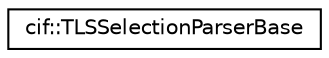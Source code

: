 digraph "Graphical Class Hierarchy"
{
  edge [fontname="Helvetica",fontsize="10",labelfontname="Helvetica",labelfontsize="10"];
  node [fontname="Helvetica",fontsize="10",shape=record];
  rankdir="LR";
  Node0 [label="cif::TLSSelectionParserBase",height=0.2,width=0.4,color="black", fillcolor="white", style="filled",URL="$classcif_1_1TLSSelectionParserBase.html"];
}
